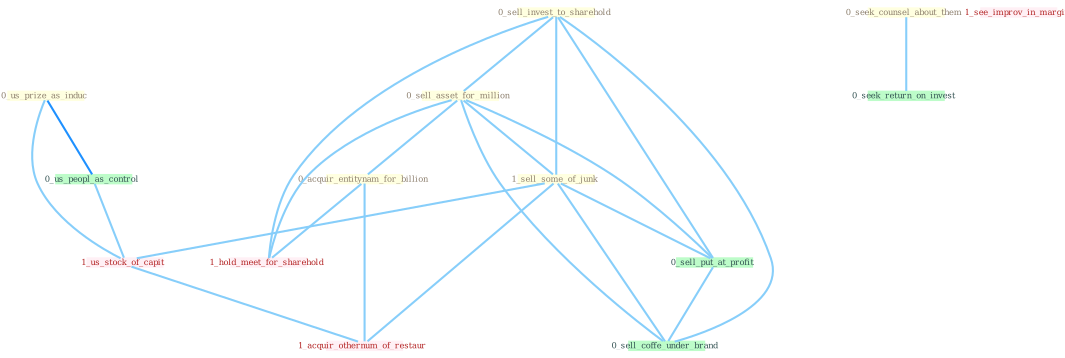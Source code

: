 Graph G{ 
    node
    [shape=polygon,style=filled,width=.5,height=.06,color="#BDFCC9",fixedsize=true,fontsize=4,
    fontcolor="#2f4f4f"];
    {node
    [color="#ffffe0", fontcolor="#8b7d6b"] "0_sell_invest_to_sharehold " "0_sell_asset_for_million " "0_us_prize_as_induc " "0_seek_counsel_about_them " "1_sell_some_of_junk " "0_acquir_entitynam_for_billion "}
{node [color="#fff0f5", fontcolor="#b22222"] "1_us_stock_of_capit " "1_see_improv_in_margin " "1_hold_meet_for_sharehold " "1_acquir_othernum_of_restaur "}
edge [color="#B0E2FF"];

	"0_sell_invest_to_sharehold " -- "0_sell_asset_for_million " [w="1", color="#87cefa" ];
	"0_sell_invest_to_sharehold " -- "1_sell_some_of_junk " [w="1", color="#87cefa" ];
	"0_sell_invest_to_sharehold " -- "0_sell_put_at_profit " [w="1", color="#87cefa" ];
	"0_sell_invest_to_sharehold " -- "0_sell_coffe_under_brand " [w="1", color="#87cefa" ];
	"0_sell_invest_to_sharehold " -- "1_hold_meet_for_sharehold " [w="1", color="#87cefa" ];
	"0_sell_asset_for_million " -- "1_sell_some_of_junk " [w="1", color="#87cefa" ];
	"0_sell_asset_for_million " -- "0_acquir_entitynam_for_billion " [w="1", color="#87cefa" ];
	"0_sell_asset_for_million " -- "0_sell_put_at_profit " [w="1", color="#87cefa" ];
	"0_sell_asset_for_million " -- "0_sell_coffe_under_brand " [w="1", color="#87cefa" ];
	"0_sell_asset_for_million " -- "1_hold_meet_for_sharehold " [w="1", color="#87cefa" ];
	"0_us_prize_as_induc " -- "0_us_peopl_as_control " [w="2", color="#1e90ff" , len=0.8];
	"0_us_prize_as_induc " -- "1_us_stock_of_capit " [w="1", color="#87cefa" ];
	"0_seek_counsel_about_them " -- "0_seek_return_on_invest " [w="1", color="#87cefa" ];
	"1_sell_some_of_junk " -- "0_sell_put_at_profit " [w="1", color="#87cefa" ];
	"1_sell_some_of_junk " -- "1_us_stock_of_capit " [w="1", color="#87cefa" ];
	"1_sell_some_of_junk " -- "0_sell_coffe_under_brand " [w="1", color="#87cefa" ];
	"1_sell_some_of_junk " -- "1_acquir_othernum_of_restaur " [w="1", color="#87cefa" ];
	"0_acquir_entitynam_for_billion " -- "1_hold_meet_for_sharehold " [w="1", color="#87cefa" ];
	"0_acquir_entitynam_for_billion " -- "1_acquir_othernum_of_restaur " [w="1", color="#87cefa" ];
	"0_us_peopl_as_control " -- "1_us_stock_of_capit " [w="1", color="#87cefa" ];
	"0_sell_put_at_profit " -- "0_sell_coffe_under_brand " [w="1", color="#87cefa" ];
	"1_us_stock_of_capit " -- "1_acquir_othernum_of_restaur " [w="1", color="#87cefa" ];
}
